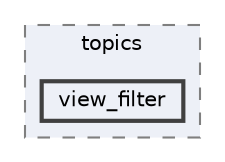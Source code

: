 digraph "resources/views/backend/site_super_admin/tenant_domain/topics/view_filter"
{
 // LATEX_PDF_SIZE
  bgcolor="transparent";
  edge [fontname=Helvetica,fontsize=10,labelfontname=Helvetica,labelfontsize=10];
  node [fontname=Helvetica,fontsize=10,shape=box,height=0.2,width=0.4];
  compound=true
  subgraph clusterdir_18d99c92988ddd315ab7285738f54c9c {
    graph [ bgcolor="#edf0f7", pencolor="grey50", label="topics", fontname=Helvetica,fontsize=10 style="filled,dashed", URL="dir_18d99c92988ddd315ab7285738f54c9c.html",tooltip=""]
  dir_bd9b46b21c817f22be979eb8874b9ad1 [label="view_filter", fillcolor="#edf0f7", color="grey25", style="filled,bold", URL="dir_bd9b46b21c817f22be979eb8874b9ad1.html",tooltip=""];
  }
}
